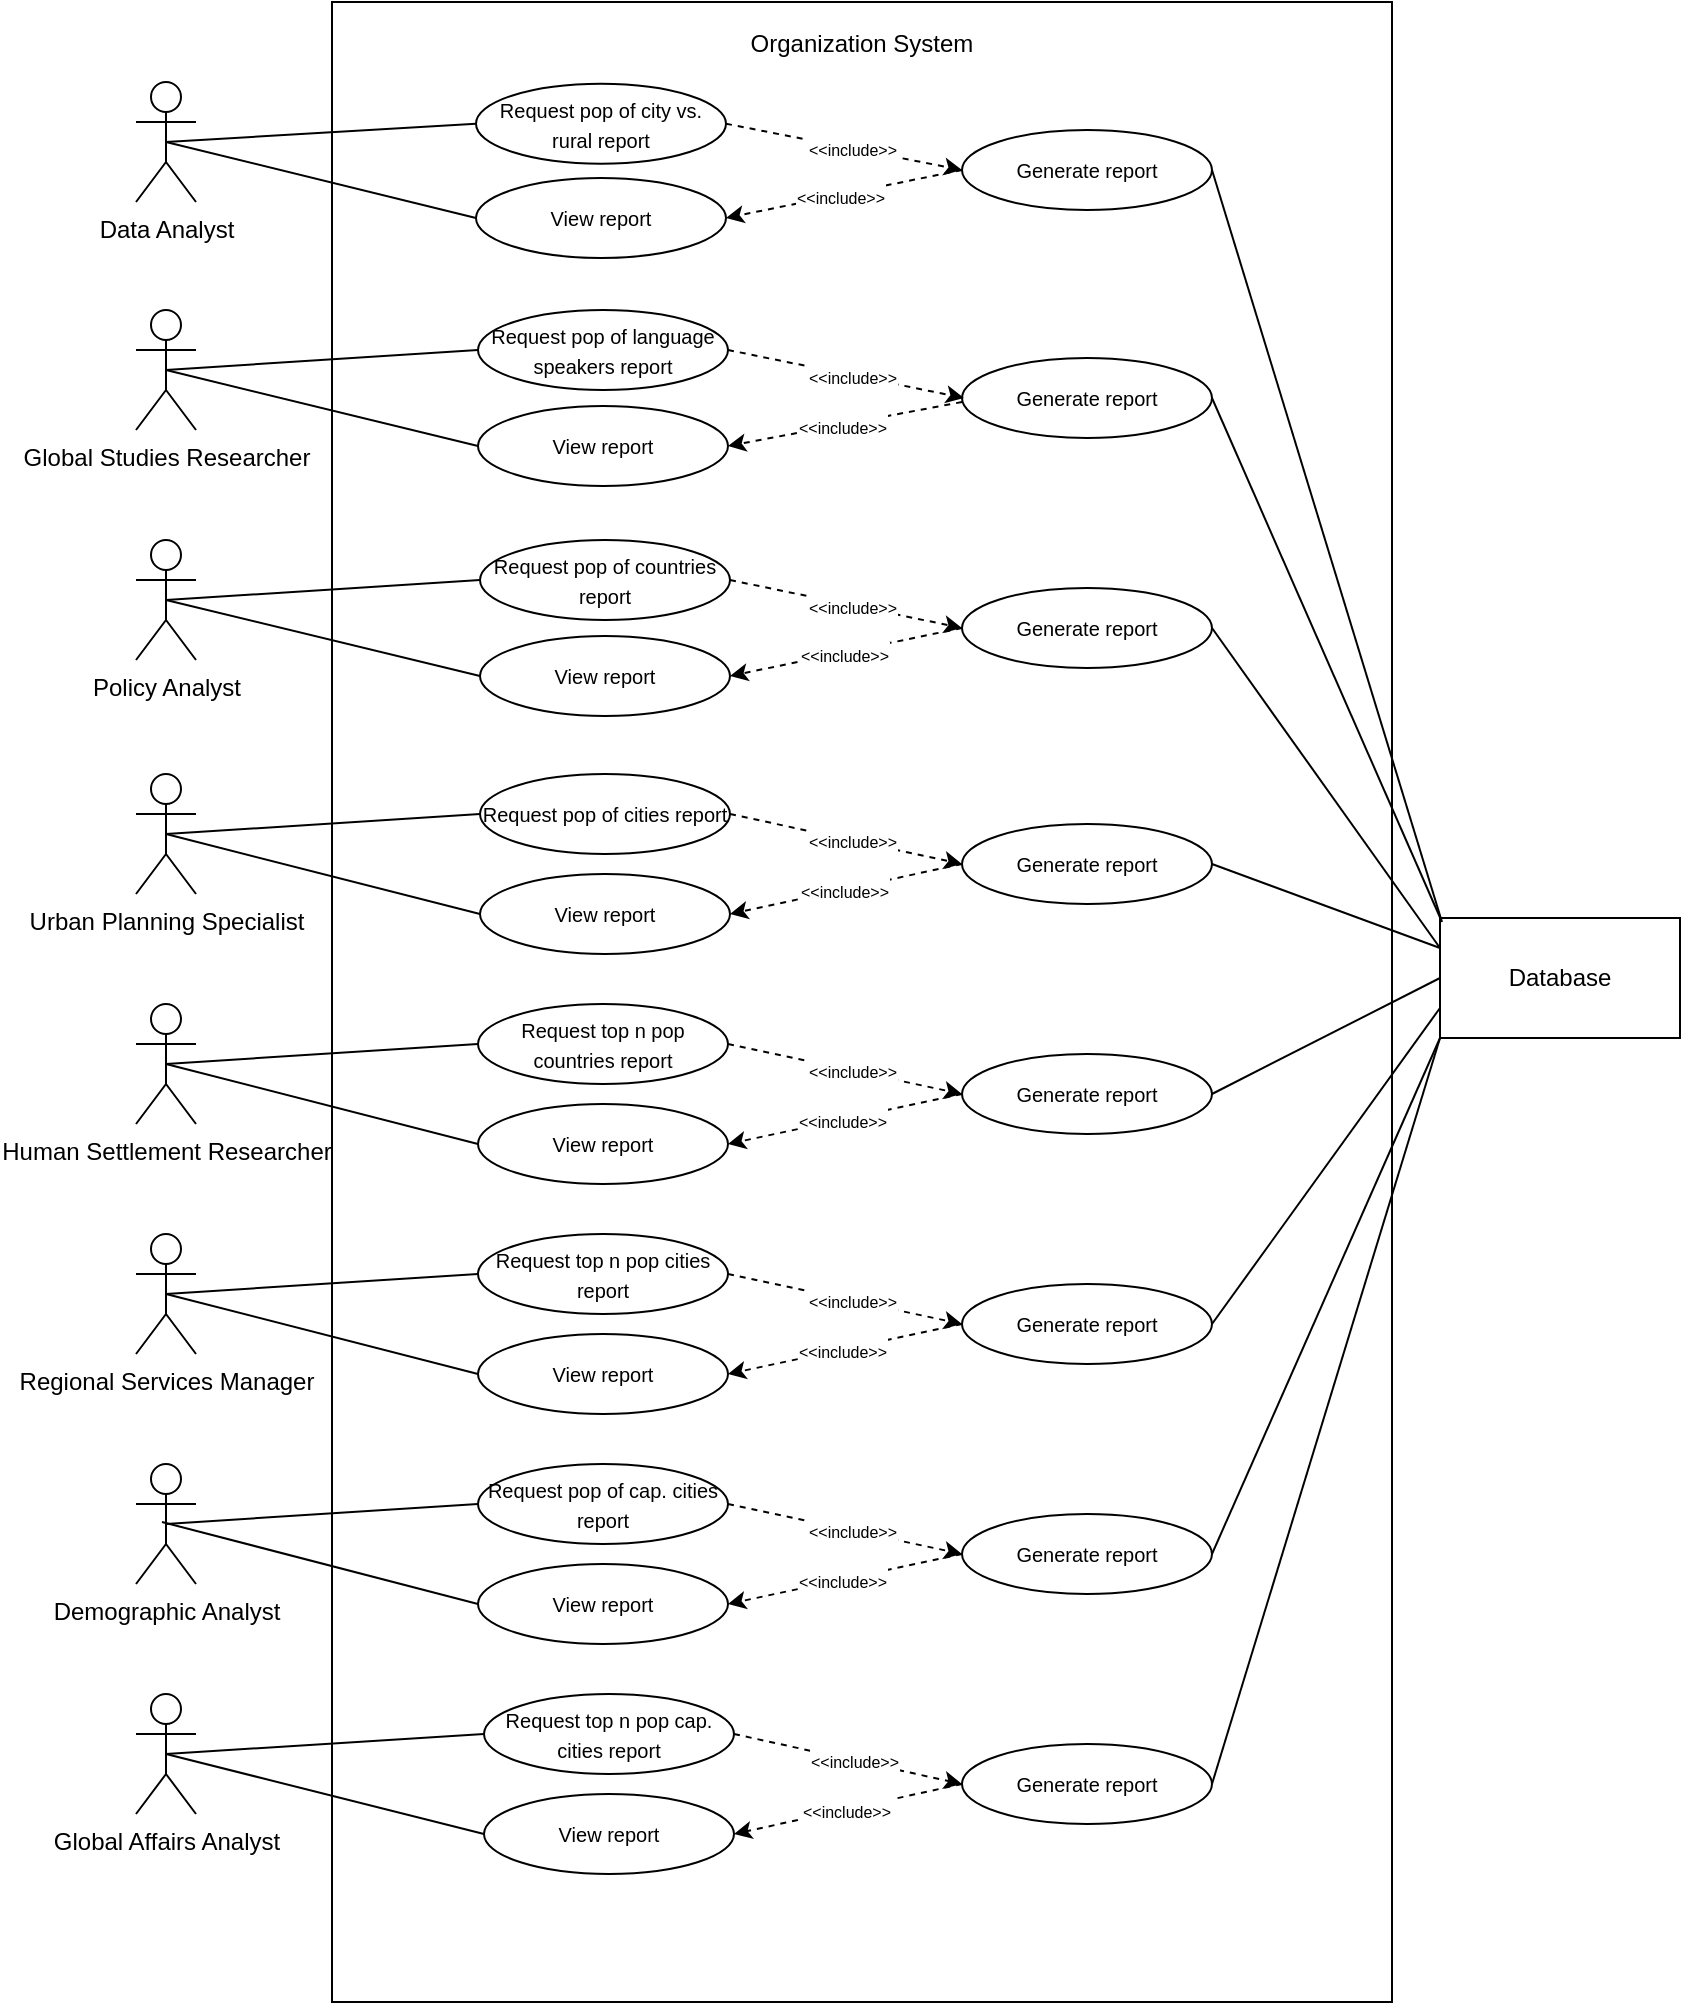 <mxfile version="24.8.4">
  <diagram name="Page-1" id="KsjHXl2YVPpxj1R9CsqA">
    <mxGraphModel dx="1295" dy="713" grid="1" gridSize="10" guides="1" tooltips="1" connect="1" arrows="1" fold="1" page="1" pageScale="1" pageWidth="850" pageHeight="1100" math="0" shadow="0">
      <root>
        <mxCell id="0" />
        <mxCell id="1" parent="0" />
        <mxCell id="zU1JhyjE3Wgpx7H7E9p--1" value="" style="group" vertex="1" connectable="0" parent="1">
          <mxGeometry x="125" y="40" width="610" height="1000" as="geometry" />
        </mxCell>
        <mxCell id="7wbKg8VlVfDrXnFOL2-x-4" value="" style="rounded=0;whiteSpace=wrap;html=1;" parent="zU1JhyjE3Wgpx7H7E9p--1" vertex="1">
          <mxGeometry x="40" width="530" height="1000" as="geometry" />
        </mxCell>
        <mxCell id="ChbJoj3AliQwtU1PFQZ8-2" value="Organization System" style="text;html=1;align=center;verticalAlign=middle;whiteSpace=wrap;rounded=0;" parent="zU1JhyjE3Wgpx7H7E9p--1" vertex="1">
          <mxGeometry x="247.812" width="114.375" height="42.857" as="geometry" />
        </mxCell>
        <mxCell id="zU1JhyjE3Wgpx7H7E9p--61" style="rounded=0;orthogonalLoop=1;jettySize=auto;html=1;exitX=1;exitY=0.5;exitDx=0;exitDy=0;entryX=0;entryY=0.5;entryDx=0;entryDy=0;dashed=1;" edge="1" parent="zU1JhyjE3Wgpx7H7E9p--1" source="zU1JhyjE3Wgpx7H7E9p--12" target="zU1JhyjE3Wgpx7H7E9p--35">
          <mxGeometry relative="1" as="geometry" />
        </mxCell>
        <mxCell id="zU1JhyjE3Wgpx7H7E9p--62" value="&lt;font style=&quot;font-size: 8px;&quot;&gt;&amp;lt;&amp;lt;include&amp;gt;&amp;gt;&lt;/font&gt;" style="edgeLabel;html=1;align=center;verticalAlign=middle;resizable=0;points=[];" vertex="1" connectable="0" parent="zU1JhyjE3Wgpx7H7E9p--61">
          <mxGeometry x="0.057" relative="1" as="geometry">
            <mxPoint as="offset" />
          </mxGeometry>
        </mxCell>
        <mxCell id="zU1JhyjE3Wgpx7H7E9p--12" value="&lt;font style=&quot;font-size: 10px;&quot;&gt;Request pop of city vs. rural report&lt;/font&gt;" style="ellipse;whiteSpace=wrap;html=1;" vertex="1" parent="zU1JhyjE3Wgpx7H7E9p--1">
          <mxGeometry x="112" y="40.86" width="125" height="40" as="geometry" />
        </mxCell>
        <mxCell id="zU1JhyjE3Wgpx7H7E9p--14" value="&lt;font style=&quot;font-size: 10px;&quot;&gt;Request pop of countries report&lt;/font&gt;" style="ellipse;whiteSpace=wrap;html=1;" vertex="1" parent="zU1JhyjE3Wgpx7H7E9p--1">
          <mxGeometry x="114" y="269" width="125" height="40" as="geometry" />
        </mxCell>
        <mxCell id="zU1JhyjE3Wgpx7H7E9p--15" value="&lt;font style=&quot;font-size: 10px;&quot;&gt;Request pop of cities report&lt;/font&gt;" style="ellipse;whiteSpace=wrap;html=1;" vertex="1" parent="zU1JhyjE3Wgpx7H7E9p--1">
          <mxGeometry x="114" y="386" width="125" height="40" as="geometry" />
        </mxCell>
        <mxCell id="zU1JhyjE3Wgpx7H7E9p--23" value="&lt;font style=&quot;font-size: 10px;&quot;&gt;Request top n pop countries report&lt;/font&gt;" style="ellipse;whiteSpace=wrap;html=1;" vertex="1" parent="zU1JhyjE3Wgpx7H7E9p--1">
          <mxGeometry x="113" y="501" width="125" height="40" as="geometry" />
        </mxCell>
        <mxCell id="zU1JhyjE3Wgpx7H7E9p--25" value="&lt;font style=&quot;font-size: 10px;&quot;&gt;Request pop of cap. cities report&lt;/font&gt;" style="ellipse;whiteSpace=wrap;html=1;" vertex="1" parent="zU1JhyjE3Wgpx7H7E9p--1">
          <mxGeometry x="113" y="731" width="125" height="40" as="geometry" />
        </mxCell>
        <mxCell id="zU1JhyjE3Wgpx7H7E9p--26" value="&lt;font style=&quot;font-size: 10px;&quot;&gt;Request top n pop cap. cities report&lt;/font&gt;" style="ellipse;whiteSpace=wrap;html=1;" vertex="1" parent="zU1JhyjE3Wgpx7H7E9p--1">
          <mxGeometry x="116" y="846" width="125" height="40" as="geometry" />
        </mxCell>
        <mxCell id="zU1JhyjE3Wgpx7H7E9p--27" value="&lt;font style=&quot;font-size: 10px;&quot;&gt;View report&lt;/font&gt;" style="ellipse;whiteSpace=wrap;html=1;" vertex="1" parent="zU1JhyjE3Wgpx7H7E9p--1">
          <mxGeometry x="112" y="88" width="125" height="40" as="geometry" />
        </mxCell>
        <mxCell id="zU1JhyjE3Wgpx7H7E9p--29" value="&lt;font style=&quot;font-size: 10px;&quot;&gt;View report&lt;/font&gt;" style="ellipse;whiteSpace=wrap;html=1;" vertex="1" parent="zU1JhyjE3Wgpx7H7E9p--1">
          <mxGeometry x="114" y="317" width="125" height="40" as="geometry" />
        </mxCell>
        <mxCell id="zU1JhyjE3Wgpx7H7E9p--30" value="&lt;font style=&quot;font-size: 10px;&quot;&gt;View report&lt;/font&gt;" style="ellipse;whiteSpace=wrap;html=1;" vertex="1" parent="zU1JhyjE3Wgpx7H7E9p--1">
          <mxGeometry x="114" y="436" width="125" height="40" as="geometry" />
        </mxCell>
        <mxCell id="zU1JhyjE3Wgpx7H7E9p--31" value="&lt;font style=&quot;font-size: 10px;&quot;&gt;View report&lt;/font&gt;" style="ellipse;whiteSpace=wrap;html=1;" vertex="1" parent="zU1JhyjE3Wgpx7H7E9p--1">
          <mxGeometry x="113" y="551" width="125" height="40" as="geometry" />
        </mxCell>
        <mxCell id="zU1JhyjE3Wgpx7H7E9p--33" value="&lt;font style=&quot;font-size: 10px;&quot;&gt;View report&lt;/font&gt;" style="ellipse;whiteSpace=wrap;html=1;" vertex="1" parent="zU1JhyjE3Wgpx7H7E9p--1">
          <mxGeometry x="113" y="781" width="125" height="40" as="geometry" />
        </mxCell>
        <mxCell id="zU1JhyjE3Wgpx7H7E9p--34" value="&lt;font style=&quot;font-size: 10px;&quot;&gt;View report&lt;/font&gt;" style="ellipse;whiteSpace=wrap;html=1;" vertex="1" parent="zU1JhyjE3Wgpx7H7E9p--1">
          <mxGeometry x="116" y="896" width="125" height="40" as="geometry" />
        </mxCell>
        <mxCell id="zU1JhyjE3Wgpx7H7E9p--64" style="rounded=0;orthogonalLoop=1;jettySize=auto;html=1;exitX=0;exitY=0.5;exitDx=0;exitDy=0;entryX=1;entryY=0.5;entryDx=0;entryDy=0;dashed=1;" edge="1" parent="zU1JhyjE3Wgpx7H7E9p--1" source="zU1JhyjE3Wgpx7H7E9p--35" target="zU1JhyjE3Wgpx7H7E9p--27">
          <mxGeometry relative="1" as="geometry" />
        </mxCell>
        <mxCell id="zU1JhyjE3Wgpx7H7E9p--65" value="&lt;font style=&quot;font-size: 8px;&quot;&gt;&amp;lt;&amp;lt;include&amp;gt;&amp;gt;&lt;/font&gt;" style="edgeLabel;html=1;align=center;verticalAlign=middle;resizable=0;points=[];" vertex="1" connectable="0" parent="zU1JhyjE3Wgpx7H7E9p--64">
          <mxGeometry x="0.027" relative="1" as="geometry">
            <mxPoint as="offset" />
          </mxGeometry>
        </mxCell>
        <mxCell id="zU1JhyjE3Wgpx7H7E9p--35" value="&lt;font style=&quot;font-size: 10px;&quot;&gt;Generate report&lt;/font&gt;" style="ellipse;whiteSpace=wrap;html=1;" vertex="1" parent="zU1JhyjE3Wgpx7H7E9p--1">
          <mxGeometry x="355" y="64" width="125" height="40" as="geometry" />
        </mxCell>
        <mxCell id="zU1JhyjE3Wgpx7H7E9p--73" style="rounded=0;orthogonalLoop=1;jettySize=auto;html=1;exitX=1;exitY=0.5;exitDx=0;exitDy=0;endArrow=none;endFill=0;" edge="1" parent="zU1JhyjE3Wgpx7H7E9p--1" source="zU1JhyjE3Wgpx7H7E9p--52">
          <mxGeometry relative="1" as="geometry">
            <mxPoint x="595" y="460" as="targetPoint" />
          </mxGeometry>
        </mxCell>
        <mxCell id="zU1JhyjE3Wgpx7H7E9p--52" value="&lt;font style=&quot;font-size: 10px;&quot;&gt;Generate report&lt;/font&gt;" style="ellipse;whiteSpace=wrap;html=1;" vertex="1" parent="zU1JhyjE3Wgpx7H7E9p--1">
          <mxGeometry x="355" y="178" width="125" height="40" as="geometry" />
        </mxCell>
        <mxCell id="zU1JhyjE3Wgpx7H7E9p--53" value="&lt;font style=&quot;font-size: 10px;&quot;&gt;Generate report&lt;/font&gt;" style="ellipse;whiteSpace=wrap;html=1;" vertex="1" parent="zU1JhyjE3Wgpx7H7E9p--1">
          <mxGeometry x="355" y="293" width="125" height="40" as="geometry" />
        </mxCell>
        <mxCell id="zU1JhyjE3Wgpx7H7E9p--54" value="&lt;font style=&quot;font-size: 10px;&quot;&gt;Generate report&lt;/font&gt;" style="ellipse;whiteSpace=wrap;html=1;" vertex="1" parent="zU1JhyjE3Wgpx7H7E9p--1">
          <mxGeometry x="355" y="411" width="125" height="40" as="geometry" />
        </mxCell>
        <mxCell id="zU1JhyjE3Wgpx7H7E9p--55" value="&lt;font style=&quot;font-size: 10px;&quot;&gt;Generate report&lt;/font&gt;" style="ellipse;whiteSpace=wrap;html=1;" vertex="1" parent="zU1JhyjE3Wgpx7H7E9p--1">
          <mxGeometry x="355" y="526" width="125" height="40" as="geometry" />
        </mxCell>
        <mxCell id="zU1JhyjE3Wgpx7H7E9p--56" value="&lt;font style=&quot;font-size: 10px;&quot;&gt;Generate report&lt;/font&gt;" style="ellipse;whiteSpace=wrap;html=1;" vertex="1" parent="zU1JhyjE3Wgpx7H7E9p--1">
          <mxGeometry x="355" y="641" width="125" height="40" as="geometry" />
        </mxCell>
        <mxCell id="zU1JhyjE3Wgpx7H7E9p--57" value="&lt;font style=&quot;font-size: 10px;&quot;&gt;Generate report&lt;/font&gt;" style="ellipse;whiteSpace=wrap;html=1;" vertex="1" parent="zU1JhyjE3Wgpx7H7E9p--1">
          <mxGeometry x="355" y="756" width="125" height="40" as="geometry" />
        </mxCell>
        <mxCell id="zU1JhyjE3Wgpx7H7E9p--58" value="&lt;font style=&quot;font-size: 10px;&quot;&gt;Generate report&lt;/font&gt;" style="ellipse;whiteSpace=wrap;html=1;" vertex="1" parent="zU1JhyjE3Wgpx7H7E9p--1">
          <mxGeometry x="355" y="871" width="125" height="40" as="geometry" />
        </mxCell>
        <mxCell id="zU1JhyjE3Wgpx7H7E9p--69" style="rounded=0;orthogonalLoop=1;jettySize=auto;html=1;exitX=1;exitY=0.5;exitDx=0;exitDy=0;dashed=1;" edge="1" parent="zU1JhyjE3Wgpx7H7E9p--1" source="zU1JhyjE3Wgpx7H7E9p--13">
          <mxGeometry relative="1" as="geometry">
            <mxPoint x="238" y="174.5" as="sourcePoint" />
            <mxPoint x="356" y="198" as="targetPoint" />
          </mxGeometry>
        </mxCell>
        <mxCell id="zU1JhyjE3Wgpx7H7E9p--70" value="&lt;font style=&quot;font-size: 8px;&quot;&gt;&amp;lt;&amp;lt;include&amp;gt;&amp;gt;&lt;/font&gt;" style="edgeLabel;html=1;align=center;verticalAlign=middle;resizable=0;points=[];" vertex="1" connectable="0" parent="zU1JhyjE3Wgpx7H7E9p--69">
          <mxGeometry x="0.057" relative="1" as="geometry">
            <mxPoint as="offset" />
          </mxGeometry>
        </mxCell>
        <mxCell id="zU1JhyjE3Wgpx7H7E9p--76" style="rounded=0;orthogonalLoop=1;jettySize=auto;html=1;exitX=1;exitY=0.5;exitDx=0;exitDy=0;dashed=1;entryX=0;entryY=0.5;entryDx=0;entryDy=0;" edge="1" parent="zU1JhyjE3Wgpx7H7E9p--1" source="zU1JhyjE3Wgpx7H7E9p--14" target="zU1JhyjE3Wgpx7H7E9p--53">
          <mxGeometry relative="1" as="geometry">
            <mxPoint x="247.81" y="293" as="sourcePoint" />
            <mxPoint x="365.81" y="317" as="targetPoint" />
          </mxGeometry>
        </mxCell>
        <mxCell id="zU1JhyjE3Wgpx7H7E9p--77" value="&lt;font style=&quot;font-size: 8px;&quot;&gt;&amp;lt;&amp;lt;include&amp;gt;&amp;gt;&lt;/font&gt;" style="edgeLabel;html=1;align=center;verticalAlign=middle;resizable=0;points=[];" vertex="1" connectable="0" parent="zU1JhyjE3Wgpx7H7E9p--76">
          <mxGeometry x="0.057" relative="1" as="geometry">
            <mxPoint as="offset" />
          </mxGeometry>
        </mxCell>
        <mxCell id="zU1JhyjE3Wgpx7H7E9p--78" style="rounded=0;orthogonalLoop=1;jettySize=auto;html=1;entryX=1;entryY=0.5;entryDx=0;entryDy=0;dashed=1;exitX=0;exitY=0.5;exitDx=0;exitDy=0;" edge="1" parent="zU1JhyjE3Wgpx7H7E9p--1" source="zU1JhyjE3Wgpx7H7E9p--53" target="zU1JhyjE3Wgpx7H7E9p--29">
          <mxGeometry relative="1" as="geometry">
            <mxPoint x="364.81" y="319" as="sourcePoint" />
            <mxPoint x="247.81" y="341" as="targetPoint" />
          </mxGeometry>
        </mxCell>
        <mxCell id="zU1JhyjE3Wgpx7H7E9p--79" value="&lt;font style=&quot;font-size: 8px;&quot;&gt;&amp;lt;&amp;lt;include&amp;gt;&amp;gt;&lt;/font&gt;" style="edgeLabel;html=1;align=center;verticalAlign=middle;resizable=0;points=[];" vertex="1" connectable="0" parent="zU1JhyjE3Wgpx7H7E9p--78">
          <mxGeometry x="0.027" relative="1" as="geometry">
            <mxPoint as="offset" />
          </mxGeometry>
        </mxCell>
        <mxCell id="zU1JhyjE3Wgpx7H7E9p--99" style="rounded=0;orthogonalLoop=1;jettySize=auto;html=1;exitX=1;exitY=0.5;exitDx=0;exitDy=0;dashed=1;entryX=0;entryY=0.5;entryDx=0;entryDy=0;" edge="1" parent="zU1JhyjE3Wgpx7H7E9p--1" source="zU1JhyjE3Wgpx7H7E9p--15" target="zU1JhyjE3Wgpx7H7E9p--54">
          <mxGeometry relative="1" as="geometry">
            <mxPoint x="247.81" y="407" as="sourcePoint" />
            <mxPoint x="363.81" y="431" as="targetPoint" />
          </mxGeometry>
        </mxCell>
        <mxCell id="zU1JhyjE3Wgpx7H7E9p--100" value="&lt;font style=&quot;font-size: 8px;&quot;&gt;&amp;lt;&amp;lt;include&amp;gt;&amp;gt;&lt;/font&gt;" style="edgeLabel;html=1;align=center;verticalAlign=middle;resizable=0;points=[];" vertex="1" connectable="0" parent="zU1JhyjE3Wgpx7H7E9p--99">
          <mxGeometry x="0.057" relative="1" as="geometry">
            <mxPoint as="offset" />
          </mxGeometry>
        </mxCell>
        <mxCell id="zU1JhyjE3Wgpx7H7E9p--101" style="rounded=0;orthogonalLoop=1;jettySize=auto;html=1;entryX=1;entryY=0.5;entryDx=0;entryDy=0;dashed=1;exitX=0;exitY=0.5;exitDx=0;exitDy=0;" edge="1" parent="zU1JhyjE3Wgpx7H7E9p--1" source="zU1JhyjE3Wgpx7H7E9p--54" target="zU1JhyjE3Wgpx7H7E9p--30">
          <mxGeometry relative="1" as="geometry">
            <mxPoint x="363.81" y="431" as="sourcePoint" />
            <mxPoint x="247.81" y="455" as="targetPoint" />
          </mxGeometry>
        </mxCell>
        <mxCell id="zU1JhyjE3Wgpx7H7E9p--102" value="&lt;font style=&quot;font-size: 8px;&quot;&gt;&amp;lt;&amp;lt;include&amp;gt;&amp;gt;&lt;/font&gt;" style="edgeLabel;html=1;align=center;verticalAlign=middle;resizable=0;points=[];" vertex="1" connectable="0" parent="zU1JhyjE3Wgpx7H7E9p--101">
          <mxGeometry x="0.027" relative="1" as="geometry">
            <mxPoint as="offset" />
          </mxGeometry>
        </mxCell>
        <mxCell id="zU1JhyjE3Wgpx7H7E9p--103" style="rounded=0;orthogonalLoop=1;jettySize=auto;html=1;exitX=1;exitY=0.5;exitDx=0;exitDy=0;dashed=1;entryX=0;entryY=0.5;entryDx=0;entryDy=0;" edge="1" parent="zU1JhyjE3Wgpx7H7E9p--1" source="zU1JhyjE3Wgpx7H7E9p--23" target="zU1JhyjE3Wgpx7H7E9p--55">
          <mxGeometry relative="1" as="geometry">
            <mxPoint x="245" y="526" as="sourcePoint" />
            <mxPoint x="361" y="550" as="targetPoint" />
          </mxGeometry>
        </mxCell>
        <mxCell id="zU1JhyjE3Wgpx7H7E9p--104" value="&lt;font style=&quot;font-size: 8px;&quot;&gt;&amp;lt;&amp;lt;include&amp;gt;&amp;gt;&lt;/font&gt;" style="edgeLabel;html=1;align=center;verticalAlign=middle;resizable=0;points=[];" vertex="1" connectable="0" parent="zU1JhyjE3Wgpx7H7E9p--103">
          <mxGeometry x="0.057" relative="1" as="geometry">
            <mxPoint as="offset" />
          </mxGeometry>
        </mxCell>
        <mxCell id="zU1JhyjE3Wgpx7H7E9p--105" style="rounded=0;orthogonalLoop=1;jettySize=auto;html=1;entryX=1;entryY=0.5;entryDx=0;entryDy=0;dashed=1;exitX=0;exitY=0.5;exitDx=0;exitDy=0;" edge="1" parent="zU1JhyjE3Wgpx7H7E9p--1" source="zU1JhyjE3Wgpx7H7E9p--55" target="zU1JhyjE3Wgpx7H7E9p--31">
          <mxGeometry relative="1" as="geometry">
            <mxPoint x="355" y="550" as="sourcePoint" />
            <mxPoint x="245" y="574" as="targetPoint" />
          </mxGeometry>
        </mxCell>
        <mxCell id="zU1JhyjE3Wgpx7H7E9p--106" value="&lt;font style=&quot;font-size: 8px;&quot;&gt;&amp;lt;&amp;lt;include&amp;gt;&amp;gt;&lt;/font&gt;" style="edgeLabel;html=1;align=center;verticalAlign=middle;resizable=0;points=[];" vertex="1" connectable="0" parent="zU1JhyjE3Wgpx7H7E9p--105">
          <mxGeometry x="0.027" relative="1" as="geometry">
            <mxPoint as="offset" />
          </mxGeometry>
        </mxCell>
        <mxCell id="zU1JhyjE3Wgpx7H7E9p--111" style="rounded=0;orthogonalLoop=1;jettySize=auto;html=1;exitX=1;exitY=0.5;exitDx=0;exitDy=0;dashed=1;entryX=0;entryY=0.5;entryDx=0;entryDy=0;" edge="1" parent="zU1JhyjE3Wgpx7H7E9p--1" source="zU1JhyjE3Wgpx7H7E9p--25" target="zU1JhyjE3Wgpx7H7E9p--57">
          <mxGeometry relative="1" as="geometry">
            <mxPoint x="242" y="752" as="sourcePoint" />
            <mxPoint x="358" y="776" as="targetPoint" />
          </mxGeometry>
        </mxCell>
        <mxCell id="zU1JhyjE3Wgpx7H7E9p--112" value="&lt;font style=&quot;font-size: 8px;&quot;&gt;&amp;lt;&amp;lt;include&amp;gt;&amp;gt;&lt;/font&gt;" style="edgeLabel;html=1;align=center;verticalAlign=middle;resizable=0;points=[];" vertex="1" connectable="0" parent="zU1JhyjE3Wgpx7H7E9p--111">
          <mxGeometry x="0.057" relative="1" as="geometry">
            <mxPoint as="offset" />
          </mxGeometry>
        </mxCell>
        <mxCell id="zU1JhyjE3Wgpx7H7E9p--113" style="rounded=0;orthogonalLoop=1;jettySize=auto;html=1;entryX=1;entryY=0.5;entryDx=0;entryDy=0;dashed=1;exitX=0;exitY=0.5;exitDx=0;exitDy=0;" edge="1" parent="zU1JhyjE3Wgpx7H7E9p--1" source="zU1JhyjE3Wgpx7H7E9p--57" target="zU1JhyjE3Wgpx7H7E9p--33">
          <mxGeometry relative="1" as="geometry">
            <mxPoint x="358" y="776" as="sourcePoint" />
            <mxPoint x="242" y="800" as="targetPoint" />
          </mxGeometry>
        </mxCell>
        <mxCell id="zU1JhyjE3Wgpx7H7E9p--114" value="&lt;font style=&quot;font-size: 8px;&quot;&gt;&amp;lt;&amp;lt;include&amp;gt;&amp;gt;&lt;/font&gt;" style="edgeLabel;html=1;align=center;verticalAlign=middle;resizable=0;points=[];" vertex="1" connectable="0" parent="zU1JhyjE3Wgpx7H7E9p--113">
          <mxGeometry x="0.027" relative="1" as="geometry">
            <mxPoint as="offset" />
          </mxGeometry>
        </mxCell>
        <mxCell id="zU1JhyjE3Wgpx7H7E9p--115" style="rounded=0;orthogonalLoop=1;jettySize=auto;html=1;exitX=1;exitY=0.5;exitDx=0;exitDy=0;dashed=1;entryX=0;entryY=0.5;entryDx=0;entryDy=0;" edge="1" parent="zU1JhyjE3Wgpx7H7E9p--1" source="zU1JhyjE3Wgpx7H7E9p--26" target="zU1JhyjE3Wgpx7H7E9p--58">
          <mxGeometry relative="1" as="geometry">
            <mxPoint x="247.81" y="863" as="sourcePoint" />
            <mxPoint x="363.81" y="887" as="targetPoint" />
          </mxGeometry>
        </mxCell>
        <mxCell id="zU1JhyjE3Wgpx7H7E9p--116" value="&lt;font style=&quot;font-size: 8px;&quot;&gt;&amp;lt;&amp;lt;include&amp;gt;&amp;gt;&lt;/font&gt;" style="edgeLabel;html=1;align=center;verticalAlign=middle;resizable=0;points=[];" vertex="1" connectable="0" parent="zU1JhyjE3Wgpx7H7E9p--115">
          <mxGeometry x="0.057" relative="1" as="geometry">
            <mxPoint as="offset" />
          </mxGeometry>
        </mxCell>
        <mxCell id="zU1JhyjE3Wgpx7H7E9p--117" style="rounded=0;orthogonalLoop=1;jettySize=auto;html=1;entryX=1;entryY=0.5;entryDx=0;entryDy=0;dashed=1;exitX=0;exitY=0.5;exitDx=0;exitDy=0;" edge="1" parent="zU1JhyjE3Wgpx7H7E9p--1" source="zU1JhyjE3Wgpx7H7E9p--58" target="zU1JhyjE3Wgpx7H7E9p--34">
          <mxGeometry relative="1" as="geometry">
            <mxPoint x="363.81" y="887" as="sourcePoint" />
            <mxPoint x="247.81" y="911" as="targetPoint" />
          </mxGeometry>
        </mxCell>
        <mxCell id="zU1JhyjE3Wgpx7H7E9p--118" value="&lt;font style=&quot;font-size: 8px;&quot;&gt;&amp;lt;&amp;lt;include&amp;gt;&amp;gt;&lt;/font&gt;" style="edgeLabel;html=1;align=center;verticalAlign=middle;resizable=0;points=[];" vertex="1" connectable="0" parent="zU1JhyjE3Wgpx7H7E9p--117">
          <mxGeometry x="0.027" relative="1" as="geometry">
            <mxPoint as="offset" />
          </mxGeometry>
        </mxCell>
        <mxCell id="zU1JhyjE3Wgpx7H7E9p--59" style="rounded=0;orthogonalLoop=1;jettySize=auto;html=1;exitX=0.5;exitY=0.5;exitDx=0;exitDy=0;exitPerimeter=0;entryX=0;entryY=0.5;entryDx=0;entryDy=0;endArrow=none;endFill=0;" edge="1" parent="1" source="zU1JhyjE3Wgpx7H7E9p--2" target="zU1JhyjE3Wgpx7H7E9p--12">
          <mxGeometry relative="1" as="geometry" />
        </mxCell>
        <mxCell id="zU1JhyjE3Wgpx7H7E9p--60" style="rounded=0;orthogonalLoop=1;jettySize=auto;html=1;exitX=0.5;exitY=0.5;exitDx=0;exitDy=0;exitPerimeter=0;entryX=0;entryY=0.5;entryDx=0;entryDy=0;endArrow=none;endFill=0;" edge="1" parent="1" source="zU1JhyjE3Wgpx7H7E9p--2" target="zU1JhyjE3Wgpx7H7E9p--27">
          <mxGeometry relative="1" as="geometry" />
        </mxCell>
        <mxCell id="zU1JhyjE3Wgpx7H7E9p--2" value="Data Analyst" style="shape=umlActor;verticalLabelPosition=bottom;verticalAlign=top;html=1;outlineConnect=0;" vertex="1" parent="1">
          <mxGeometry x="67" y="80" width="30" height="60" as="geometry" />
        </mxCell>
        <mxCell id="zU1JhyjE3Wgpx7H7E9p--67" style="rounded=0;orthogonalLoop=1;jettySize=auto;html=1;exitX=0.5;exitY=0.5;exitDx=0;exitDy=0;exitPerimeter=0;entryX=0;entryY=0.5;entryDx=0;entryDy=0;endArrow=none;endFill=0;" edge="1" parent="1" source="zU1JhyjE3Wgpx7H7E9p--3" target="zU1JhyjE3Wgpx7H7E9p--13">
          <mxGeometry relative="1" as="geometry" />
        </mxCell>
        <mxCell id="zU1JhyjE3Wgpx7H7E9p--3" value="Global Studies Researcher" style="shape=umlActor;verticalLabelPosition=bottom;verticalAlign=top;html=1;outlineConnect=0;" vertex="1" parent="1">
          <mxGeometry x="67" y="194" width="30" height="60" as="geometry" />
        </mxCell>
        <mxCell id="zU1JhyjE3Wgpx7H7E9p--4" value="Policy Analyst" style="shape=umlActor;verticalLabelPosition=bottom;verticalAlign=top;html=1;outlineConnect=0;" vertex="1" parent="1">
          <mxGeometry x="67" y="309" width="30" height="60" as="geometry" />
        </mxCell>
        <mxCell id="zU1JhyjE3Wgpx7H7E9p--5" value="Urban Planning Specialist" style="shape=umlActor;verticalLabelPosition=bottom;verticalAlign=top;html=1;outlineConnect=0;" vertex="1" parent="1">
          <mxGeometry x="67" y="426" width="30" height="60" as="geometry" />
        </mxCell>
        <mxCell id="zU1JhyjE3Wgpx7H7E9p--6" value="Human Settlement Researcher" style="shape=umlActor;verticalLabelPosition=bottom;verticalAlign=top;html=1;outlineConnect=0;" vertex="1" parent="1">
          <mxGeometry x="67" y="541" width="30" height="60" as="geometry" />
        </mxCell>
        <mxCell id="zU1JhyjE3Wgpx7H7E9p--7" value="Regional Services Manager" style="shape=umlActor;verticalLabelPosition=bottom;verticalAlign=top;html=1;outlineConnect=0;" vertex="1" parent="1">
          <mxGeometry x="67" y="656" width="30" height="60" as="geometry" />
        </mxCell>
        <mxCell id="zU1JhyjE3Wgpx7H7E9p--8" value="Demographic Analyst" style="shape=umlActor;verticalLabelPosition=bottom;verticalAlign=top;html=1;outlineConnect=0;" vertex="1" parent="1">
          <mxGeometry x="67" y="771" width="30" height="60" as="geometry" />
        </mxCell>
        <mxCell id="zU1JhyjE3Wgpx7H7E9p--9" value="Global Affairs Analyst" style="shape=umlActor;verticalLabelPosition=bottom;verticalAlign=top;html=1;outlineConnect=0;" vertex="1" parent="1">
          <mxGeometry x="67" y="886" width="30" height="60" as="geometry" />
        </mxCell>
        <mxCell id="zU1JhyjE3Wgpx7H7E9p--11" value="Database" style="rounded=0;whiteSpace=wrap;html=1;" vertex="1" parent="1">
          <mxGeometry x="719" y="498" width="120" height="60" as="geometry" />
        </mxCell>
        <mxCell id="zU1JhyjE3Wgpx7H7E9p--13" value="&lt;font style=&quot;font-size: 10px;&quot;&gt;Request pop of language speakers report&lt;/font&gt;" style="ellipse;whiteSpace=wrap;html=1;" vertex="1" parent="1">
          <mxGeometry x="238" y="194" width="125" height="40" as="geometry" />
        </mxCell>
        <mxCell id="zU1JhyjE3Wgpx7H7E9p--28" value="&lt;font style=&quot;font-size: 10px;&quot;&gt;View report&lt;/font&gt;" style="ellipse;whiteSpace=wrap;html=1;" vertex="1" parent="1">
          <mxGeometry x="238" y="242" width="125" height="40" as="geometry" />
        </mxCell>
        <mxCell id="zU1JhyjE3Wgpx7H7E9p--24" value="&lt;font style=&quot;font-size: 10px;&quot;&gt;Request top n pop cities report&lt;/font&gt;" style="ellipse;whiteSpace=wrap;html=1;" vertex="1" parent="1">
          <mxGeometry x="238" y="656" width="125" height="40" as="geometry" />
        </mxCell>
        <mxCell id="zU1JhyjE3Wgpx7H7E9p--32" value="&lt;font style=&quot;font-size: 10px;&quot;&gt;View report&lt;/font&gt;" style="ellipse;whiteSpace=wrap;html=1;" vertex="1" parent="1">
          <mxGeometry x="238" y="706" width="125" height="40" as="geometry" />
        </mxCell>
        <mxCell id="zU1JhyjE3Wgpx7H7E9p--66" style="rounded=0;orthogonalLoop=1;jettySize=auto;html=1;exitX=1;exitY=0.5;exitDx=0;exitDy=0;endArrow=none;endFill=0;" edge="1" parent="1" source="zU1JhyjE3Wgpx7H7E9p--35">
          <mxGeometry relative="1" as="geometry">
            <mxPoint x="720" y="500" as="targetPoint" />
          </mxGeometry>
        </mxCell>
        <mxCell id="zU1JhyjE3Wgpx7H7E9p--68" style="rounded=0;orthogonalLoop=1;jettySize=auto;html=1;exitX=0.5;exitY=0.5;exitDx=0;exitDy=0;exitPerimeter=0;entryX=0;entryY=0.5;entryDx=0;entryDy=0;endArrow=none;endFill=0;" edge="1" parent="1" source="zU1JhyjE3Wgpx7H7E9p--3" target="zU1JhyjE3Wgpx7H7E9p--28">
          <mxGeometry relative="1" as="geometry">
            <mxPoint x="92" y="234" as="sourcePoint" />
            <mxPoint x="248" y="224" as="targetPoint" />
          </mxGeometry>
        </mxCell>
        <mxCell id="zU1JhyjE3Wgpx7H7E9p--71" style="rounded=0;orthogonalLoop=1;jettySize=auto;html=1;entryX=1;entryY=0.5;entryDx=0;entryDy=0;dashed=1;" edge="1" parent="1" target="zU1JhyjE3Wgpx7H7E9p--28">
          <mxGeometry relative="1" as="geometry">
            <mxPoint x="480" y="240" as="sourcePoint" />
            <mxPoint x="363" y="261.5" as="targetPoint" />
          </mxGeometry>
        </mxCell>
        <mxCell id="zU1JhyjE3Wgpx7H7E9p--72" value="&lt;font style=&quot;font-size: 8px;&quot;&gt;&amp;lt;&amp;lt;include&amp;gt;&amp;gt;&lt;/font&gt;" style="edgeLabel;html=1;align=center;verticalAlign=middle;resizable=0;points=[];" vertex="1" connectable="0" parent="zU1JhyjE3Wgpx7H7E9p--71">
          <mxGeometry x="0.027" relative="1" as="geometry">
            <mxPoint as="offset" />
          </mxGeometry>
        </mxCell>
        <mxCell id="zU1JhyjE3Wgpx7H7E9p--75" style="rounded=0;orthogonalLoop=1;jettySize=auto;html=1;exitX=0.5;exitY=0.5;exitDx=0;exitDy=0;exitPerimeter=0;entryX=0;entryY=0.5;entryDx=0;entryDy=0;endArrow=none;endFill=0;" edge="1" parent="1" source="zU1JhyjE3Wgpx7H7E9p--4" target="zU1JhyjE3Wgpx7H7E9p--29">
          <mxGeometry relative="1" as="geometry">
            <mxPoint x="85" y="343" as="sourcePoint" />
            <mxPoint x="241" y="381" as="targetPoint" />
          </mxGeometry>
        </mxCell>
        <mxCell id="zU1JhyjE3Wgpx7H7E9p--74" style="rounded=0;orthogonalLoop=1;jettySize=auto;html=1;exitX=0.5;exitY=0.5;exitDx=0;exitDy=0;exitPerimeter=0;entryX=0;entryY=0.5;entryDx=0;entryDy=0;endArrow=none;endFill=0;" edge="1" parent="1" source="zU1JhyjE3Wgpx7H7E9p--4" target="zU1JhyjE3Wgpx7H7E9p--14">
          <mxGeometry relative="1" as="geometry">
            <mxPoint x="85" y="343" as="sourcePoint" />
            <mxPoint x="241" y="333" as="targetPoint" />
          </mxGeometry>
        </mxCell>
        <mxCell id="zU1JhyjE3Wgpx7H7E9p--80" style="rounded=0;orthogonalLoop=1;jettySize=auto;html=1;exitX=1;exitY=0.5;exitDx=0;exitDy=0;entryX=0;entryY=0.25;entryDx=0;entryDy=0;endArrow=none;endFill=0;" edge="1" parent="1" source="zU1JhyjE3Wgpx7H7E9p--53" target="zU1JhyjE3Wgpx7H7E9p--11">
          <mxGeometry relative="1" as="geometry" />
        </mxCell>
        <mxCell id="zU1JhyjE3Wgpx7H7E9p--85" style="rounded=0;orthogonalLoop=1;jettySize=auto;html=1;exitX=0.5;exitY=0.5;exitDx=0;exitDy=0;exitPerimeter=0;entryX=0;entryY=0.5;entryDx=0;entryDy=0;endArrow=none;endFill=0;" edge="1" parent="1" source="zU1JhyjE3Wgpx7H7E9p--5" target="zU1JhyjE3Wgpx7H7E9p--15">
          <mxGeometry relative="1" as="geometry">
            <mxPoint x="92" y="453" as="sourcePoint" />
            <mxPoint x="249" y="443" as="targetPoint" />
          </mxGeometry>
        </mxCell>
        <mxCell id="zU1JhyjE3Wgpx7H7E9p--84" style="rounded=0;orthogonalLoop=1;jettySize=auto;html=1;exitX=0.5;exitY=0.5;exitDx=0;exitDy=0;exitPerimeter=0;entryX=0;entryY=0.5;entryDx=0;entryDy=0;endArrow=none;endFill=0;" edge="1" parent="1" source="zU1JhyjE3Wgpx7H7E9p--5" target="zU1JhyjE3Wgpx7H7E9p--30">
          <mxGeometry relative="1" as="geometry">
            <mxPoint x="92" y="453" as="sourcePoint" />
            <mxPoint x="249" y="491" as="targetPoint" />
          </mxGeometry>
        </mxCell>
        <mxCell id="zU1JhyjE3Wgpx7H7E9p--86" style="rounded=0;orthogonalLoop=1;jettySize=auto;html=1;exitX=0.5;exitY=0.5;exitDx=0;exitDy=0;exitPerimeter=0;entryX=0;entryY=0.5;entryDx=0;entryDy=0;endArrow=none;endFill=0;" edge="1" parent="1" source="zU1JhyjE3Wgpx7H7E9p--6" target="zU1JhyjE3Wgpx7H7E9p--31">
          <mxGeometry relative="1" as="geometry">
            <mxPoint x="90" y="568" as="sourcePoint" />
            <mxPoint x="247" y="606" as="targetPoint" />
          </mxGeometry>
        </mxCell>
        <mxCell id="zU1JhyjE3Wgpx7H7E9p--87" style="rounded=0;orthogonalLoop=1;jettySize=auto;html=1;exitX=0.5;exitY=0.5;exitDx=0;exitDy=0;exitPerimeter=0;entryX=0;entryY=0.5;entryDx=0;entryDy=0;endArrow=none;endFill=0;" edge="1" parent="1" source="zU1JhyjE3Wgpx7H7E9p--6" target="zU1JhyjE3Wgpx7H7E9p--23">
          <mxGeometry relative="1" as="geometry">
            <mxPoint x="90" y="568" as="sourcePoint" />
            <mxPoint x="247" y="558" as="targetPoint" />
          </mxGeometry>
        </mxCell>
        <mxCell id="zU1JhyjE3Wgpx7H7E9p--89" style="rounded=0;orthogonalLoop=1;jettySize=auto;html=1;exitX=0.5;exitY=0.5;exitDx=0;exitDy=0;exitPerimeter=0;entryX=0;entryY=0.5;entryDx=0;entryDy=0;endArrow=none;endFill=0;" edge="1" parent="1" source="zU1JhyjE3Wgpx7H7E9p--7" target="zU1JhyjE3Wgpx7H7E9p--24">
          <mxGeometry relative="1" as="geometry">
            <mxPoint x="90" y="691" as="sourcePoint" />
            <mxPoint x="247" y="681" as="targetPoint" />
          </mxGeometry>
        </mxCell>
        <mxCell id="zU1JhyjE3Wgpx7H7E9p--88" style="rounded=0;orthogonalLoop=1;jettySize=auto;html=1;exitX=0.5;exitY=0.5;exitDx=0;exitDy=0;exitPerimeter=0;entryX=0;entryY=0.5;entryDx=0;entryDy=0;endArrow=none;endFill=0;" edge="1" parent="1" source="zU1JhyjE3Wgpx7H7E9p--7" target="zU1JhyjE3Wgpx7H7E9p--32">
          <mxGeometry relative="1" as="geometry">
            <mxPoint x="90" y="691" as="sourcePoint" />
            <mxPoint x="247" y="729" as="targetPoint" />
          </mxGeometry>
        </mxCell>
        <mxCell id="zU1JhyjE3Wgpx7H7E9p--90" style="rounded=0;orthogonalLoop=1;jettySize=auto;html=1;entryX=0;entryY=0.5;entryDx=0;entryDy=0;endArrow=none;endFill=0;" edge="1" parent="1" target="zU1JhyjE3Wgpx7H7E9p--33">
          <mxGeometry relative="1" as="geometry">
            <mxPoint x="80" y="800" as="sourcePoint" />
            <mxPoint x="247" y="848" as="targetPoint" />
          </mxGeometry>
        </mxCell>
        <mxCell id="zU1JhyjE3Wgpx7H7E9p--91" style="rounded=0;orthogonalLoop=1;jettySize=auto;html=1;exitX=0.5;exitY=0.5;exitDx=0;exitDy=0;exitPerimeter=0;entryX=0;entryY=0.5;entryDx=0;entryDy=0;endArrow=none;endFill=0;" edge="1" parent="1" source="zU1JhyjE3Wgpx7H7E9p--8" target="zU1JhyjE3Wgpx7H7E9p--25">
          <mxGeometry relative="1" as="geometry">
            <mxPoint x="90" y="810" as="sourcePoint" />
            <mxPoint x="247" y="800" as="targetPoint" />
          </mxGeometry>
        </mxCell>
        <mxCell id="zU1JhyjE3Wgpx7H7E9p--92" style="rounded=0;orthogonalLoop=1;jettySize=auto;html=1;exitX=0.5;exitY=0.5;exitDx=0;exitDy=0;exitPerimeter=0;entryX=0;entryY=0.5;entryDx=0;entryDy=0;endArrow=none;endFill=0;" edge="1" parent="1" source="zU1JhyjE3Wgpx7H7E9p--9" target="zU1JhyjE3Wgpx7H7E9p--34">
          <mxGeometry relative="1" as="geometry">
            <mxPoint x="97" y="920" as="sourcePoint" />
            <mxPoint x="254" y="958" as="targetPoint" />
          </mxGeometry>
        </mxCell>
        <mxCell id="zU1JhyjE3Wgpx7H7E9p--93" style="rounded=0;orthogonalLoop=1;jettySize=auto;html=1;exitX=0.5;exitY=0.5;exitDx=0;exitDy=0;exitPerimeter=0;endArrow=none;endFill=0;entryX=0;entryY=0.5;entryDx=0;entryDy=0;" edge="1" parent="1" source="zU1JhyjE3Wgpx7H7E9p--9" target="zU1JhyjE3Wgpx7H7E9p--26">
          <mxGeometry relative="1" as="geometry">
            <mxPoint x="97" y="920" as="sourcePoint" />
            <mxPoint x="250" y="910" as="targetPoint" />
          </mxGeometry>
        </mxCell>
        <mxCell id="zU1JhyjE3Wgpx7H7E9p--107" style="rounded=0;orthogonalLoop=1;jettySize=auto;html=1;exitX=1;exitY=0.5;exitDx=0;exitDy=0;dashed=1;entryX=0;entryY=0.5;entryDx=0;entryDy=0;" edge="1" parent="1" source="zU1JhyjE3Wgpx7H7E9p--24" target="zU1JhyjE3Wgpx7H7E9p--56">
          <mxGeometry relative="1" as="geometry">
            <mxPoint x="371.19" y="681" as="sourcePoint" />
            <mxPoint x="487.19" y="705" as="targetPoint" />
          </mxGeometry>
        </mxCell>
        <mxCell id="zU1JhyjE3Wgpx7H7E9p--108" value="&lt;font style=&quot;font-size: 8px;&quot;&gt;&amp;lt;&amp;lt;include&amp;gt;&amp;gt;&lt;/font&gt;" style="edgeLabel;html=1;align=center;verticalAlign=middle;resizable=0;points=[];" vertex="1" connectable="0" parent="zU1JhyjE3Wgpx7H7E9p--107">
          <mxGeometry x="0.057" relative="1" as="geometry">
            <mxPoint as="offset" />
          </mxGeometry>
        </mxCell>
        <mxCell id="zU1JhyjE3Wgpx7H7E9p--109" style="rounded=0;orthogonalLoop=1;jettySize=auto;html=1;entryX=1;entryY=0.5;entryDx=0;entryDy=0;dashed=1;exitX=0;exitY=0.5;exitDx=0;exitDy=0;" edge="1" parent="1" source="zU1JhyjE3Wgpx7H7E9p--56" target="zU1JhyjE3Wgpx7H7E9p--32">
          <mxGeometry relative="1" as="geometry">
            <mxPoint x="487.19" y="705" as="sourcePoint" />
            <mxPoint x="371.19" y="729" as="targetPoint" />
          </mxGeometry>
        </mxCell>
        <mxCell id="zU1JhyjE3Wgpx7H7E9p--110" value="&lt;font style=&quot;font-size: 8px;&quot;&gt;&amp;lt;&amp;lt;include&amp;gt;&amp;gt;&lt;/font&gt;" style="edgeLabel;html=1;align=center;verticalAlign=middle;resizable=0;points=[];" vertex="1" connectable="0" parent="zU1JhyjE3Wgpx7H7E9p--109">
          <mxGeometry x="0.027" relative="1" as="geometry">
            <mxPoint as="offset" />
          </mxGeometry>
        </mxCell>
        <mxCell id="zU1JhyjE3Wgpx7H7E9p--119" style="rounded=0;orthogonalLoop=1;jettySize=auto;html=1;exitX=1;exitY=0.5;exitDx=0;exitDy=0;entryX=0;entryY=0.25;entryDx=0;entryDy=0;endArrow=none;endFill=0;" edge="1" parent="1" source="zU1JhyjE3Wgpx7H7E9p--54" target="zU1JhyjE3Wgpx7H7E9p--11">
          <mxGeometry relative="1" as="geometry" />
        </mxCell>
        <mxCell id="zU1JhyjE3Wgpx7H7E9p--120" style="rounded=0;orthogonalLoop=1;jettySize=auto;html=1;exitX=1;exitY=0.5;exitDx=0;exitDy=0;entryX=0;entryY=0.5;entryDx=0;entryDy=0;endArrow=none;endFill=0;" edge="1" parent="1" source="zU1JhyjE3Wgpx7H7E9p--55" target="zU1JhyjE3Wgpx7H7E9p--11">
          <mxGeometry relative="1" as="geometry" />
        </mxCell>
        <mxCell id="zU1JhyjE3Wgpx7H7E9p--121" style="rounded=0;orthogonalLoop=1;jettySize=auto;html=1;exitX=1;exitY=0.5;exitDx=0;exitDy=0;entryX=0;entryY=0.75;entryDx=0;entryDy=0;endArrow=none;endFill=0;" edge="1" parent="1" source="zU1JhyjE3Wgpx7H7E9p--56" target="zU1JhyjE3Wgpx7H7E9p--11">
          <mxGeometry relative="1" as="geometry" />
        </mxCell>
        <mxCell id="zU1JhyjE3Wgpx7H7E9p--122" style="rounded=0;orthogonalLoop=1;jettySize=auto;html=1;exitX=1;exitY=0.5;exitDx=0;exitDy=0;entryX=0;entryY=1;entryDx=0;entryDy=0;endArrow=none;endFill=0;" edge="1" parent="1" source="zU1JhyjE3Wgpx7H7E9p--57" target="zU1JhyjE3Wgpx7H7E9p--11">
          <mxGeometry relative="1" as="geometry" />
        </mxCell>
        <mxCell id="zU1JhyjE3Wgpx7H7E9p--123" style="rounded=0;orthogonalLoop=1;jettySize=auto;html=1;exitX=1;exitY=0.5;exitDx=0;exitDy=0;endArrow=none;endFill=0;entryX=0;entryY=1;entryDx=0;entryDy=0;" edge="1" parent="1" source="zU1JhyjE3Wgpx7H7E9p--58" target="zU1JhyjE3Wgpx7H7E9p--11">
          <mxGeometry relative="1" as="geometry">
            <mxPoint x="720" y="560" as="targetPoint" />
          </mxGeometry>
        </mxCell>
      </root>
    </mxGraphModel>
  </diagram>
</mxfile>
